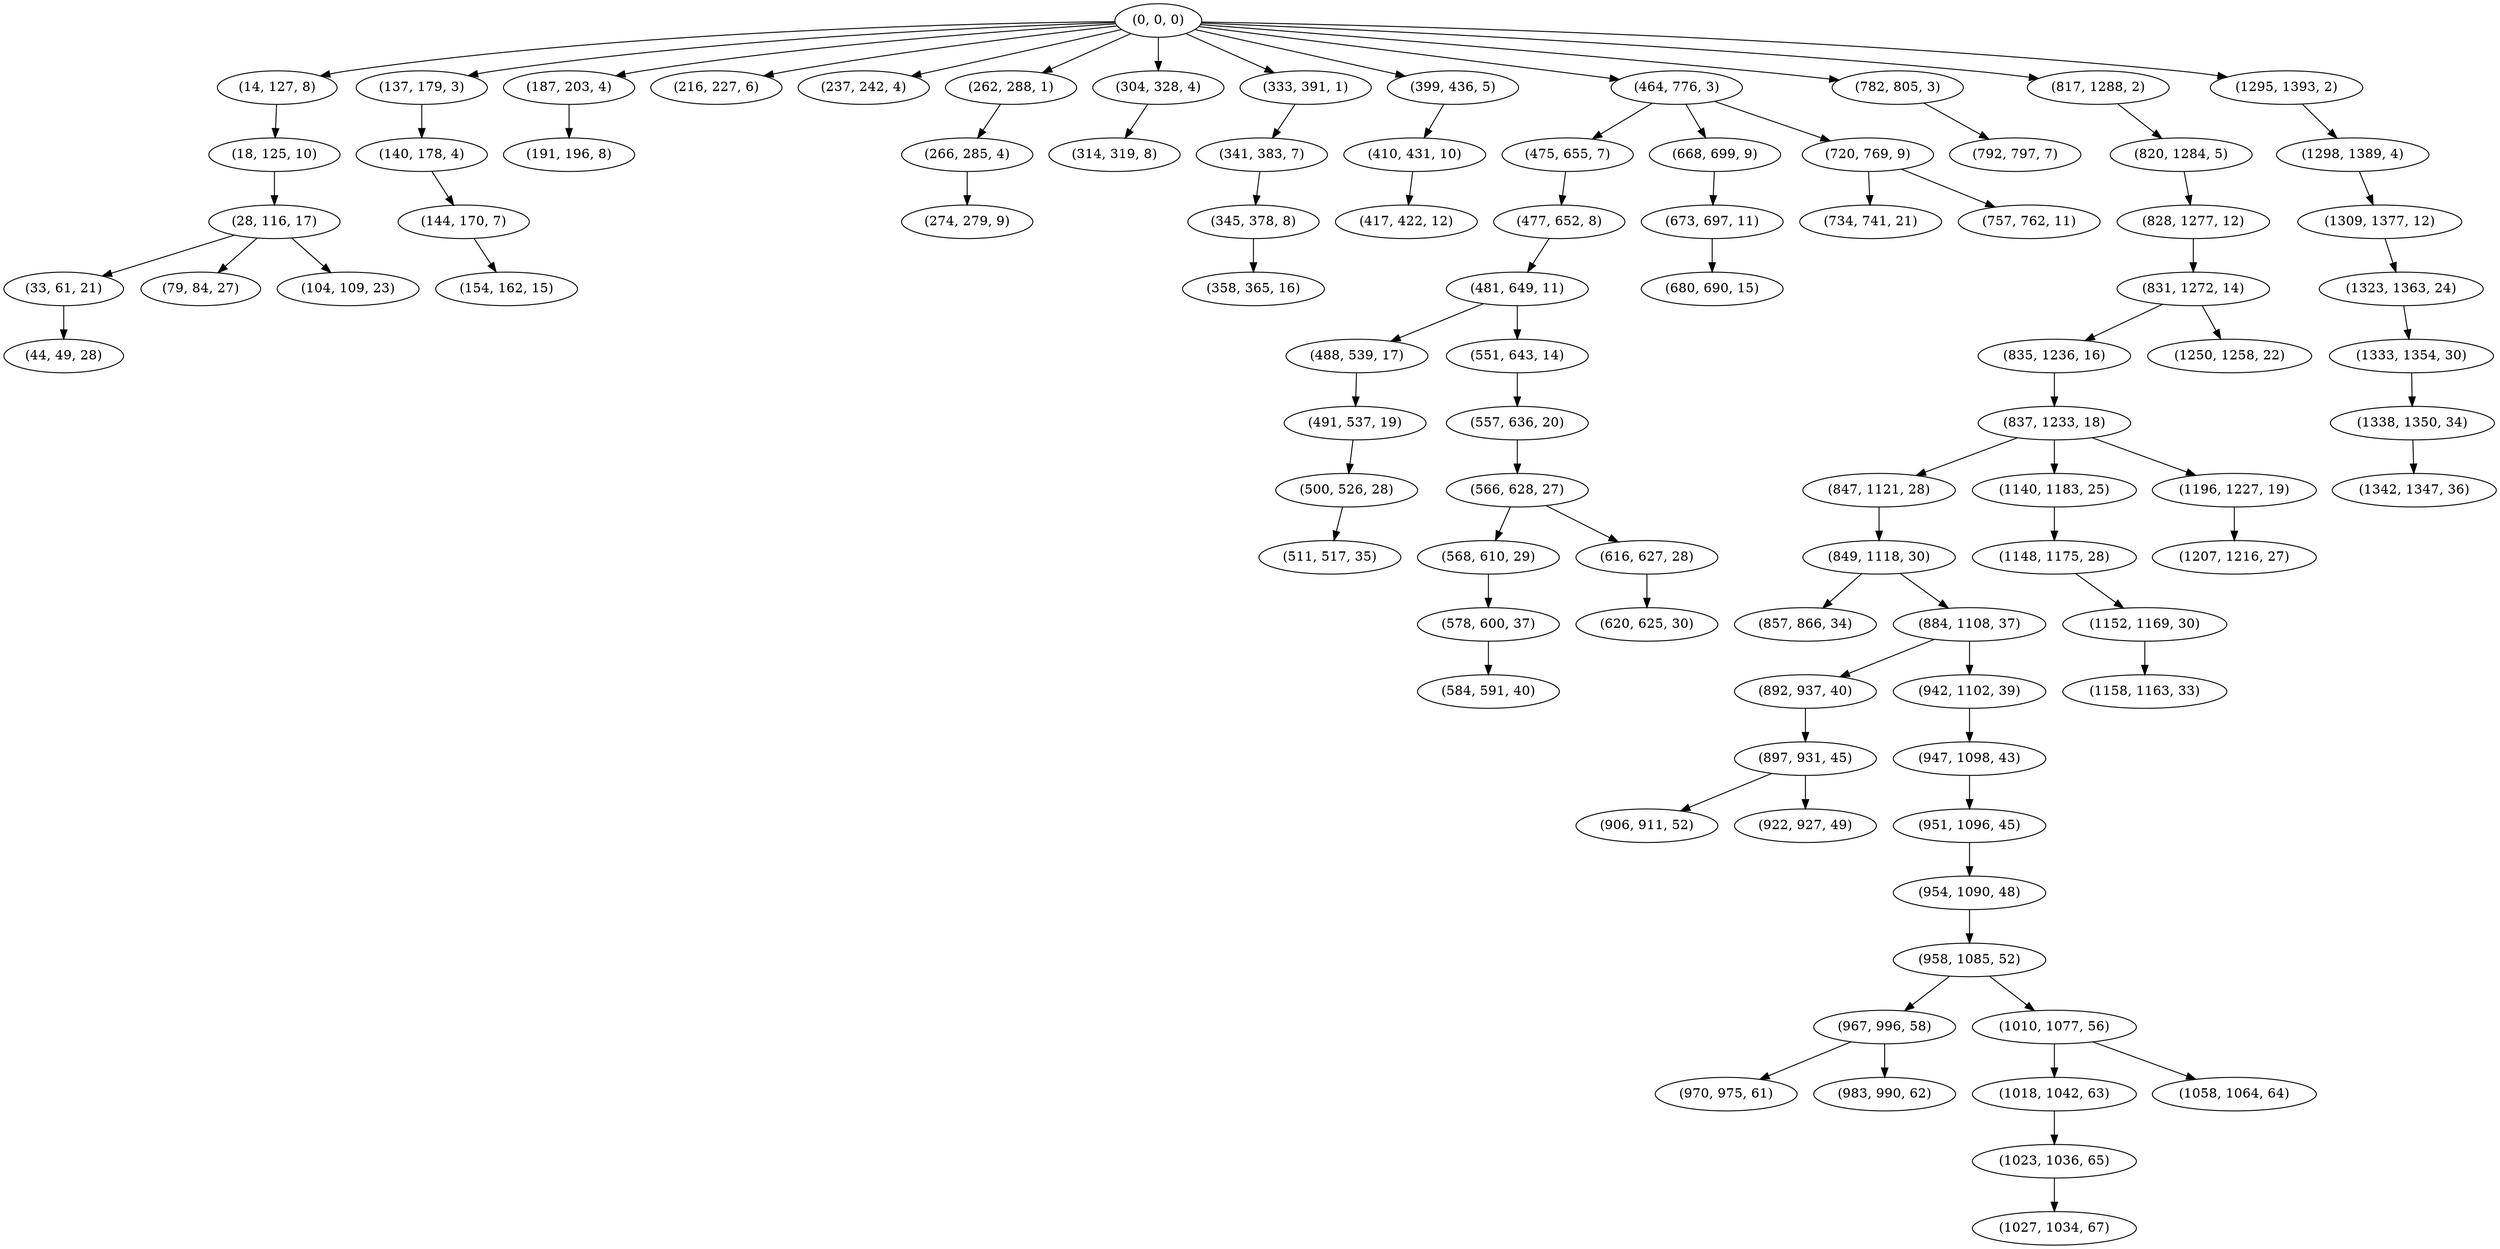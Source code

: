 digraph tree {
    "(0, 0, 0)";
    "(14, 127, 8)";
    "(18, 125, 10)";
    "(28, 116, 17)";
    "(33, 61, 21)";
    "(44, 49, 28)";
    "(79, 84, 27)";
    "(104, 109, 23)";
    "(137, 179, 3)";
    "(140, 178, 4)";
    "(144, 170, 7)";
    "(154, 162, 15)";
    "(187, 203, 4)";
    "(191, 196, 8)";
    "(216, 227, 6)";
    "(237, 242, 4)";
    "(262, 288, 1)";
    "(266, 285, 4)";
    "(274, 279, 9)";
    "(304, 328, 4)";
    "(314, 319, 8)";
    "(333, 391, 1)";
    "(341, 383, 7)";
    "(345, 378, 8)";
    "(358, 365, 16)";
    "(399, 436, 5)";
    "(410, 431, 10)";
    "(417, 422, 12)";
    "(464, 776, 3)";
    "(475, 655, 7)";
    "(477, 652, 8)";
    "(481, 649, 11)";
    "(488, 539, 17)";
    "(491, 537, 19)";
    "(500, 526, 28)";
    "(511, 517, 35)";
    "(551, 643, 14)";
    "(557, 636, 20)";
    "(566, 628, 27)";
    "(568, 610, 29)";
    "(578, 600, 37)";
    "(584, 591, 40)";
    "(616, 627, 28)";
    "(620, 625, 30)";
    "(668, 699, 9)";
    "(673, 697, 11)";
    "(680, 690, 15)";
    "(720, 769, 9)";
    "(734, 741, 21)";
    "(757, 762, 11)";
    "(782, 805, 3)";
    "(792, 797, 7)";
    "(817, 1288, 2)";
    "(820, 1284, 5)";
    "(828, 1277, 12)";
    "(831, 1272, 14)";
    "(835, 1236, 16)";
    "(837, 1233, 18)";
    "(847, 1121, 28)";
    "(849, 1118, 30)";
    "(857, 866, 34)";
    "(884, 1108, 37)";
    "(892, 937, 40)";
    "(897, 931, 45)";
    "(906, 911, 52)";
    "(922, 927, 49)";
    "(942, 1102, 39)";
    "(947, 1098, 43)";
    "(951, 1096, 45)";
    "(954, 1090, 48)";
    "(958, 1085, 52)";
    "(967, 996, 58)";
    "(970, 975, 61)";
    "(983, 990, 62)";
    "(1010, 1077, 56)";
    "(1018, 1042, 63)";
    "(1023, 1036, 65)";
    "(1027, 1034, 67)";
    "(1058, 1064, 64)";
    "(1140, 1183, 25)";
    "(1148, 1175, 28)";
    "(1152, 1169, 30)";
    "(1158, 1163, 33)";
    "(1196, 1227, 19)";
    "(1207, 1216, 27)";
    "(1250, 1258, 22)";
    "(1295, 1393, 2)";
    "(1298, 1389, 4)";
    "(1309, 1377, 12)";
    "(1323, 1363, 24)";
    "(1333, 1354, 30)";
    "(1338, 1350, 34)";
    "(1342, 1347, 36)";
    "(0, 0, 0)" -> "(14, 127, 8)";
    "(0, 0, 0)" -> "(137, 179, 3)";
    "(0, 0, 0)" -> "(187, 203, 4)";
    "(0, 0, 0)" -> "(216, 227, 6)";
    "(0, 0, 0)" -> "(237, 242, 4)";
    "(0, 0, 0)" -> "(262, 288, 1)";
    "(0, 0, 0)" -> "(304, 328, 4)";
    "(0, 0, 0)" -> "(333, 391, 1)";
    "(0, 0, 0)" -> "(399, 436, 5)";
    "(0, 0, 0)" -> "(464, 776, 3)";
    "(0, 0, 0)" -> "(782, 805, 3)";
    "(0, 0, 0)" -> "(817, 1288, 2)";
    "(0, 0, 0)" -> "(1295, 1393, 2)";
    "(14, 127, 8)" -> "(18, 125, 10)";
    "(18, 125, 10)" -> "(28, 116, 17)";
    "(28, 116, 17)" -> "(33, 61, 21)";
    "(28, 116, 17)" -> "(79, 84, 27)";
    "(28, 116, 17)" -> "(104, 109, 23)";
    "(33, 61, 21)" -> "(44, 49, 28)";
    "(137, 179, 3)" -> "(140, 178, 4)";
    "(140, 178, 4)" -> "(144, 170, 7)";
    "(144, 170, 7)" -> "(154, 162, 15)";
    "(187, 203, 4)" -> "(191, 196, 8)";
    "(262, 288, 1)" -> "(266, 285, 4)";
    "(266, 285, 4)" -> "(274, 279, 9)";
    "(304, 328, 4)" -> "(314, 319, 8)";
    "(333, 391, 1)" -> "(341, 383, 7)";
    "(341, 383, 7)" -> "(345, 378, 8)";
    "(345, 378, 8)" -> "(358, 365, 16)";
    "(399, 436, 5)" -> "(410, 431, 10)";
    "(410, 431, 10)" -> "(417, 422, 12)";
    "(464, 776, 3)" -> "(475, 655, 7)";
    "(464, 776, 3)" -> "(668, 699, 9)";
    "(464, 776, 3)" -> "(720, 769, 9)";
    "(475, 655, 7)" -> "(477, 652, 8)";
    "(477, 652, 8)" -> "(481, 649, 11)";
    "(481, 649, 11)" -> "(488, 539, 17)";
    "(481, 649, 11)" -> "(551, 643, 14)";
    "(488, 539, 17)" -> "(491, 537, 19)";
    "(491, 537, 19)" -> "(500, 526, 28)";
    "(500, 526, 28)" -> "(511, 517, 35)";
    "(551, 643, 14)" -> "(557, 636, 20)";
    "(557, 636, 20)" -> "(566, 628, 27)";
    "(566, 628, 27)" -> "(568, 610, 29)";
    "(566, 628, 27)" -> "(616, 627, 28)";
    "(568, 610, 29)" -> "(578, 600, 37)";
    "(578, 600, 37)" -> "(584, 591, 40)";
    "(616, 627, 28)" -> "(620, 625, 30)";
    "(668, 699, 9)" -> "(673, 697, 11)";
    "(673, 697, 11)" -> "(680, 690, 15)";
    "(720, 769, 9)" -> "(734, 741, 21)";
    "(720, 769, 9)" -> "(757, 762, 11)";
    "(782, 805, 3)" -> "(792, 797, 7)";
    "(817, 1288, 2)" -> "(820, 1284, 5)";
    "(820, 1284, 5)" -> "(828, 1277, 12)";
    "(828, 1277, 12)" -> "(831, 1272, 14)";
    "(831, 1272, 14)" -> "(835, 1236, 16)";
    "(831, 1272, 14)" -> "(1250, 1258, 22)";
    "(835, 1236, 16)" -> "(837, 1233, 18)";
    "(837, 1233, 18)" -> "(847, 1121, 28)";
    "(837, 1233, 18)" -> "(1140, 1183, 25)";
    "(837, 1233, 18)" -> "(1196, 1227, 19)";
    "(847, 1121, 28)" -> "(849, 1118, 30)";
    "(849, 1118, 30)" -> "(857, 866, 34)";
    "(849, 1118, 30)" -> "(884, 1108, 37)";
    "(884, 1108, 37)" -> "(892, 937, 40)";
    "(884, 1108, 37)" -> "(942, 1102, 39)";
    "(892, 937, 40)" -> "(897, 931, 45)";
    "(897, 931, 45)" -> "(906, 911, 52)";
    "(897, 931, 45)" -> "(922, 927, 49)";
    "(942, 1102, 39)" -> "(947, 1098, 43)";
    "(947, 1098, 43)" -> "(951, 1096, 45)";
    "(951, 1096, 45)" -> "(954, 1090, 48)";
    "(954, 1090, 48)" -> "(958, 1085, 52)";
    "(958, 1085, 52)" -> "(967, 996, 58)";
    "(958, 1085, 52)" -> "(1010, 1077, 56)";
    "(967, 996, 58)" -> "(970, 975, 61)";
    "(967, 996, 58)" -> "(983, 990, 62)";
    "(1010, 1077, 56)" -> "(1018, 1042, 63)";
    "(1010, 1077, 56)" -> "(1058, 1064, 64)";
    "(1018, 1042, 63)" -> "(1023, 1036, 65)";
    "(1023, 1036, 65)" -> "(1027, 1034, 67)";
    "(1140, 1183, 25)" -> "(1148, 1175, 28)";
    "(1148, 1175, 28)" -> "(1152, 1169, 30)";
    "(1152, 1169, 30)" -> "(1158, 1163, 33)";
    "(1196, 1227, 19)" -> "(1207, 1216, 27)";
    "(1295, 1393, 2)" -> "(1298, 1389, 4)";
    "(1298, 1389, 4)" -> "(1309, 1377, 12)";
    "(1309, 1377, 12)" -> "(1323, 1363, 24)";
    "(1323, 1363, 24)" -> "(1333, 1354, 30)";
    "(1333, 1354, 30)" -> "(1338, 1350, 34)";
    "(1338, 1350, 34)" -> "(1342, 1347, 36)";
}

